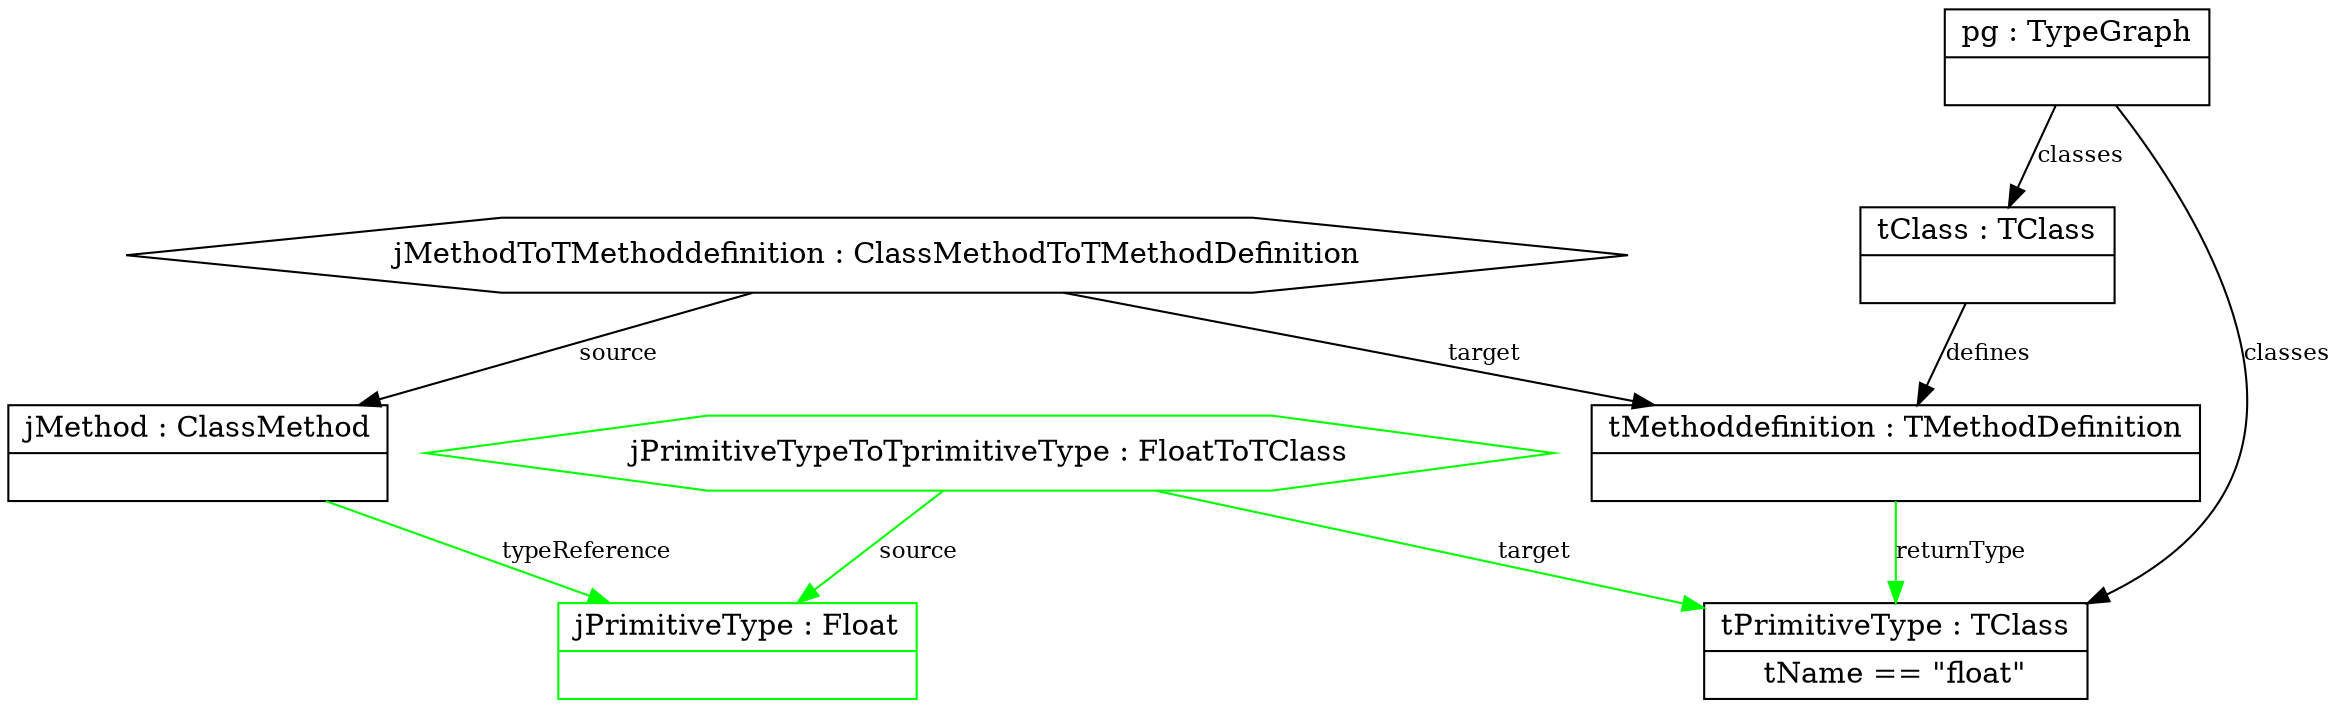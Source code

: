 digraph "ReturnPrimitiveFloat" {
	label="";

	subgraph "Correspondence Domain" {
	          "jMethodToTMethoddefinition : ClassMethodToTMethodDefinition" [shape=hexagon, color=black];
	          "jPrimitiveTypeToTprimitiveType : FloatToTClass" [shape=hexagon, color=green];

	          "jMethodToTMethoddefinition : ClassMethodToTMethodDefinition" -> "tMethoddefinition : TMethodDefinition" [color=black, label="target", fontsize=11];
	          "jMethodToTMethoddefinition : ClassMethodToTMethodDefinition" -> "jMethod : ClassMethod" [color=black, label="source", fontsize=11];
	          "jPrimitiveTypeToTprimitiveType : FloatToTClass" -> "tPrimitiveType : TClass" [color=green, label="target", fontsize=11];
	          "jPrimitiveTypeToTprimitiveType : FloatToTClass" -> "jPrimitiveType : Float" [color=green, label="source", fontsize=11];
	}
	subgraph "Source Domain" {
	          "jMethod : ClassMethod" [shape=record, color=black, label="{jMethod : ClassMethod | }"];
	          "jPrimitiveType : Float" [shape=record, color=green, label="{jPrimitiveType : Float | }"];

	          "jMethod : ClassMethod" -> "jPrimitiveType : Float" [color=green, label="typeReference", fontsize=11];
	}
	subgraph "Target Domain" {
	          "tMethoddefinition : TMethodDefinition" [shape=record, color=black, label="{tMethoddefinition : TMethodDefinition | }"];
	          "tClass : TClass" [shape=record, color=black, label="{tClass : TClass | }"];
	          "tPrimitiveType : TClass" [shape=record, color=black, label="{tPrimitiveType : TClass | tName == \"float\"}"];
	          "pg : TypeGraph" [shape=record, color=black, label="{pg : TypeGraph | }"];

	          "tClass : TClass" -> "tMethoddefinition : TMethodDefinition" [color=black, label="defines", fontsize=11];
	          "tMethoddefinition : TMethodDefinition" -> "tPrimitiveType : TClass" [color=green, label="returnType", fontsize=11];
	          "pg : TypeGraph" -> "tClass : TClass" [color=black, label="classes", fontsize=11];
	          "pg : TypeGraph" -> "tPrimitiveType : TClass" [color=black, label="classes", fontsize=11];
	}
}
